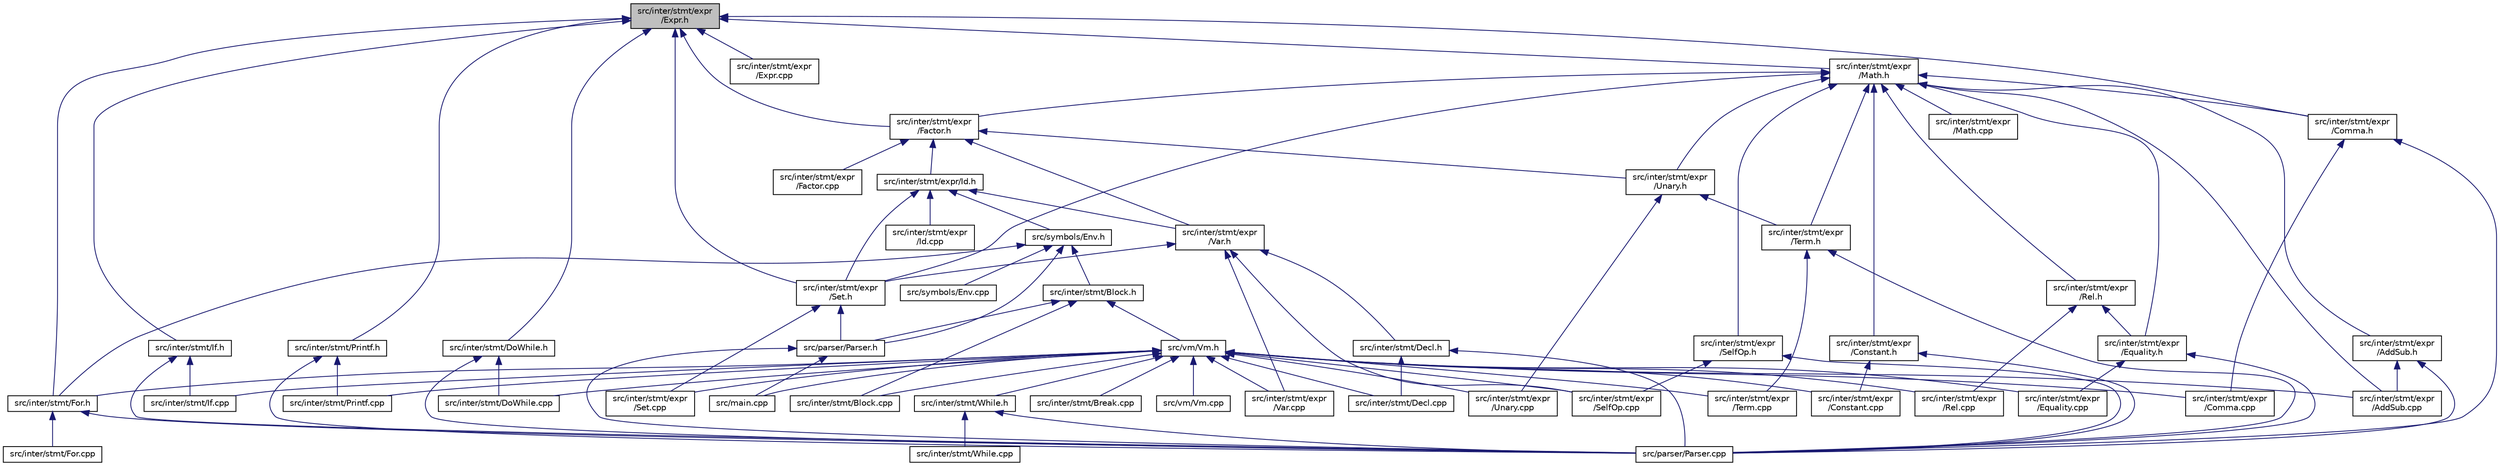 digraph "src/inter/stmt/expr/Expr.h"
{
  edge [fontname="Helvetica",fontsize="10",labelfontname="Helvetica",labelfontsize="10"];
  node [fontname="Helvetica",fontsize="10",shape=record];
  Node5 [label="src/inter/stmt/expr\l/Expr.h",height=0.2,width=0.4,color="black", fillcolor="grey75", style="filled", fontcolor="black"];
  Node5 -> Node6 [dir="back",color="midnightblue",fontsize="10",style="solid"];
  Node6 [label="src/inter/stmt/expr\l/Factor.h",height=0.2,width=0.4,color="black", fillcolor="white", style="filled",URL="$_factor_8h.html"];
  Node6 -> Node7 [dir="back",color="midnightblue",fontsize="10",style="solid"];
  Node7 [label="src/inter/stmt/expr/Id.h",height=0.2,width=0.4,color="black", fillcolor="white", style="filled",URL="$_id_8h.html"];
  Node7 -> Node8 [dir="back",color="midnightblue",fontsize="10",style="solid"];
  Node8 [label="src/symbols/Env.h",height=0.2,width=0.4,color="black", fillcolor="white", style="filled",URL="$_env_8h.html"];
  Node8 -> Node9 [dir="back",color="midnightblue",fontsize="10",style="solid"];
  Node9 [label="src/inter/stmt/Block.h",height=0.2,width=0.4,color="black", fillcolor="white", style="filled",URL="$_block_8h.html"];
  Node9 -> Node10 [dir="back",color="midnightblue",fontsize="10",style="solid"];
  Node10 [label="src/inter/stmt/Block.cpp",height=0.2,width=0.4,color="black", fillcolor="white", style="filled",URL="$_block_8cpp.html"];
  Node9 -> Node11 [dir="back",color="midnightblue",fontsize="10",style="solid"];
  Node11 [label="src/vm/Vm.h",height=0.2,width=0.4,color="black", fillcolor="white", style="filled",URL="$_vm_8h.html"];
  Node11 -> Node10 [dir="back",color="midnightblue",fontsize="10",style="solid"];
  Node11 -> Node12 [dir="back",color="midnightblue",fontsize="10",style="solid"];
  Node12 [label="src/inter/stmt/Break.cpp",height=0.2,width=0.4,color="black", fillcolor="white", style="filled",URL="$_break_8cpp.html"];
  Node11 -> Node13 [dir="back",color="midnightblue",fontsize="10",style="solid"];
  Node13 [label="src/inter/stmt/Decl.cpp",height=0.2,width=0.4,color="black", fillcolor="white", style="filled",URL="$_decl_8cpp.html"];
  Node11 -> Node14 [dir="back",color="midnightblue",fontsize="10",style="solid"];
  Node14 [label="src/inter/stmt/DoWhile.cpp",height=0.2,width=0.4,color="black", fillcolor="white", style="filled",URL="$_do_while_8cpp.html"];
  Node11 -> Node15 [dir="back",color="midnightblue",fontsize="10",style="solid"];
  Node15 [label="src/inter/stmt/expr\l/AddSub.cpp",height=0.2,width=0.4,color="black", fillcolor="white", style="filled",URL="$_add_sub_8cpp.html"];
  Node11 -> Node16 [dir="back",color="midnightblue",fontsize="10",style="solid"];
  Node16 [label="src/inter/stmt/expr\l/Comma.cpp",height=0.2,width=0.4,color="black", fillcolor="white", style="filled",URL="$_comma_8cpp.html"];
  Node11 -> Node17 [dir="back",color="midnightblue",fontsize="10",style="solid"];
  Node17 [label="src/inter/stmt/expr\l/Constant.cpp",height=0.2,width=0.4,color="black", fillcolor="white", style="filled",URL="$_constant_8cpp.html"];
  Node11 -> Node18 [dir="back",color="midnightblue",fontsize="10",style="solid"];
  Node18 [label="src/inter/stmt/expr\l/Equality.cpp",height=0.2,width=0.4,color="black", fillcolor="white", style="filled",URL="$_equality_8cpp.html"];
  Node11 -> Node19 [dir="back",color="midnightblue",fontsize="10",style="solid"];
  Node19 [label="src/inter/stmt/expr\l/Rel.cpp",height=0.2,width=0.4,color="black", fillcolor="white", style="filled",URL="$_rel_8cpp.html"];
  Node11 -> Node20 [dir="back",color="midnightblue",fontsize="10",style="solid"];
  Node20 [label="src/inter/stmt/expr\l/SelfOp.cpp",height=0.2,width=0.4,color="black", fillcolor="white", style="filled",URL="$_self_op_8cpp.html"];
  Node11 -> Node21 [dir="back",color="midnightblue",fontsize="10",style="solid"];
  Node21 [label="src/inter/stmt/expr\l/Set.cpp",height=0.2,width=0.4,color="black", fillcolor="white", style="filled",URL="$_set_8cpp.html"];
  Node11 -> Node22 [dir="back",color="midnightblue",fontsize="10",style="solid"];
  Node22 [label="src/inter/stmt/expr\l/Term.cpp",height=0.2,width=0.4,color="black", fillcolor="white", style="filled",URL="$_term_8cpp.html"];
  Node11 -> Node23 [dir="back",color="midnightblue",fontsize="10",style="solid"];
  Node23 [label="src/inter/stmt/expr\l/Unary.cpp",height=0.2,width=0.4,color="black", fillcolor="white", style="filled",URL="$_unary_8cpp.html"];
  Node11 -> Node24 [dir="back",color="midnightblue",fontsize="10",style="solid"];
  Node24 [label="src/inter/stmt/expr\l/Var.cpp",height=0.2,width=0.4,color="black", fillcolor="white", style="filled",URL="$_var_8cpp.html"];
  Node11 -> Node25 [dir="back",color="midnightblue",fontsize="10",style="solid"];
  Node25 [label="src/inter/stmt/For.h",height=0.2,width=0.4,color="black", fillcolor="white", style="filled",URL="$_for_8h.html"];
  Node25 -> Node26 [dir="back",color="midnightblue",fontsize="10",style="solid"];
  Node26 [label="src/inter/stmt/For.cpp",height=0.2,width=0.4,color="black", fillcolor="white", style="filled",URL="$_for_8cpp.html"];
  Node25 -> Node27 [dir="back",color="midnightblue",fontsize="10",style="solid"];
  Node27 [label="src/parser/Parser.cpp",height=0.2,width=0.4,color="black", fillcolor="white", style="filled",URL="$_parser_8cpp.html"];
  Node11 -> Node28 [dir="back",color="midnightblue",fontsize="10",style="solid"];
  Node28 [label="src/inter/stmt/If.cpp",height=0.2,width=0.4,color="black", fillcolor="white", style="filled",URL="$_if_8cpp.html"];
  Node11 -> Node29 [dir="back",color="midnightblue",fontsize="10",style="solid"];
  Node29 [label="src/inter/stmt/Printf.cpp",height=0.2,width=0.4,color="black", fillcolor="white", style="filled",URL="$_printf_8cpp.html"];
  Node11 -> Node30 [dir="back",color="midnightblue",fontsize="10",style="solid"];
  Node30 [label="src/inter/stmt/While.h",height=0.2,width=0.4,color="black", fillcolor="white", style="filled",URL="$_while_8h.html"];
  Node30 -> Node31 [dir="back",color="midnightblue",fontsize="10",style="solid"];
  Node31 [label="src/inter/stmt/While.cpp",height=0.2,width=0.4,color="black", fillcolor="white", style="filled",URL="$_while_8cpp.html"];
  Node30 -> Node27 [dir="back",color="midnightblue",fontsize="10",style="solid"];
  Node11 -> Node32 [dir="back",color="midnightblue",fontsize="10",style="solid"];
  Node32 [label="src/main.cpp",height=0.2,width=0.4,color="black", fillcolor="white", style="filled",URL="$main_8cpp.html"];
  Node11 -> Node33 [dir="back",color="midnightblue",fontsize="10",style="solid"];
  Node33 [label="src/vm/Vm.cpp",height=0.2,width=0.4,color="black", fillcolor="white", style="filled",URL="$_vm_8cpp.html"];
  Node9 -> Node34 [dir="back",color="midnightblue",fontsize="10",style="solid"];
  Node34 [label="src/parser/Parser.h",height=0.2,width=0.4,color="black", fillcolor="white", style="filled",URL="$_parser_8h.html"];
  Node34 -> Node32 [dir="back",color="midnightblue",fontsize="10",style="solid"];
  Node34 -> Node27 [dir="back",color="midnightblue",fontsize="10",style="solid"];
  Node8 -> Node25 [dir="back",color="midnightblue",fontsize="10",style="solid"];
  Node8 -> Node34 [dir="back",color="midnightblue",fontsize="10",style="solid"];
  Node8 -> Node35 [dir="back",color="midnightblue",fontsize="10",style="solid"];
  Node35 [label="src/symbols/Env.cpp",height=0.2,width=0.4,color="black", fillcolor="white", style="filled",URL="$_env_8cpp.html"];
  Node7 -> Node36 [dir="back",color="midnightblue",fontsize="10",style="solid"];
  Node36 [label="src/inter/stmt/expr\l/Var.h",height=0.2,width=0.4,color="black", fillcolor="white", style="filled",URL="$_var_8h.html"];
  Node36 -> Node37 [dir="back",color="midnightblue",fontsize="10",style="solid"];
  Node37 [label="src/inter/stmt/Decl.h",height=0.2,width=0.4,color="black", fillcolor="white", style="filled",URL="$_decl_8h.html"];
  Node37 -> Node13 [dir="back",color="midnightblue",fontsize="10",style="solid"];
  Node37 -> Node27 [dir="back",color="midnightblue",fontsize="10",style="solid"];
  Node36 -> Node20 [dir="back",color="midnightblue",fontsize="10",style="solid"];
  Node36 -> Node38 [dir="back",color="midnightblue",fontsize="10",style="solid"];
  Node38 [label="src/inter/stmt/expr\l/Set.h",height=0.2,width=0.4,color="black", fillcolor="white", style="filled",URL="$_set_8h.html"];
  Node38 -> Node21 [dir="back",color="midnightblue",fontsize="10",style="solid"];
  Node38 -> Node34 [dir="back",color="midnightblue",fontsize="10",style="solid"];
  Node36 -> Node24 [dir="back",color="midnightblue",fontsize="10",style="solid"];
  Node7 -> Node39 [dir="back",color="midnightblue",fontsize="10",style="solid"];
  Node39 [label="src/inter/stmt/expr\l/Id.cpp",height=0.2,width=0.4,color="black", fillcolor="white", style="filled",URL="$_id_8cpp.html"];
  Node7 -> Node38 [dir="back",color="midnightblue",fontsize="10",style="solid"];
  Node6 -> Node36 [dir="back",color="midnightblue",fontsize="10",style="solid"];
  Node6 -> Node40 [dir="back",color="midnightblue",fontsize="10",style="solid"];
  Node40 [label="src/inter/stmt/expr\l/Factor.cpp",height=0.2,width=0.4,color="black", fillcolor="white", style="filled",URL="$_factor_8cpp.html"];
  Node6 -> Node41 [dir="back",color="midnightblue",fontsize="10",style="solid"];
  Node41 [label="src/inter/stmt/expr\l/Unary.h",height=0.2,width=0.4,color="black", fillcolor="white", style="filled",URL="$_unary_8h.html"];
  Node41 -> Node42 [dir="back",color="midnightblue",fontsize="10",style="solid"];
  Node42 [label="src/inter/stmt/expr\l/Term.h",height=0.2,width=0.4,color="black", fillcolor="white", style="filled",URL="$_term_8h.html"];
  Node42 -> Node22 [dir="back",color="midnightblue",fontsize="10",style="solid"];
  Node42 -> Node27 [dir="back",color="midnightblue",fontsize="10",style="solid"];
  Node41 -> Node23 [dir="back",color="midnightblue",fontsize="10",style="solid"];
  Node5 -> Node43 [dir="back",color="midnightblue",fontsize="10",style="solid"];
  Node43 [label="src/inter/stmt/expr\l/Math.h",height=0.2,width=0.4,color="black", fillcolor="white", style="filled",URL="$_math_8h.html"];
  Node43 -> Node6 [dir="back",color="midnightblue",fontsize="10",style="solid"];
  Node43 -> Node44 [dir="back",color="midnightblue",fontsize="10",style="solid"];
  Node44 [label="src/inter/stmt/expr\l/AddSub.h",height=0.2,width=0.4,color="black", fillcolor="white", style="filled",URL="$_add_sub_8h.html"];
  Node44 -> Node15 [dir="back",color="midnightblue",fontsize="10",style="solid"];
  Node44 -> Node27 [dir="back",color="midnightblue",fontsize="10",style="solid"];
  Node43 -> Node15 [dir="back",color="midnightblue",fontsize="10",style="solid"];
  Node43 -> Node45 [dir="back",color="midnightblue",fontsize="10",style="solid"];
  Node45 [label="src/inter/stmt/expr\l/Comma.h",height=0.2,width=0.4,color="black", fillcolor="white", style="filled",URL="$_comma_8h.html"];
  Node45 -> Node16 [dir="back",color="midnightblue",fontsize="10",style="solid"];
  Node45 -> Node27 [dir="back",color="midnightblue",fontsize="10",style="solid"];
  Node43 -> Node46 [dir="back",color="midnightblue",fontsize="10",style="solid"];
  Node46 [label="src/inter/stmt/expr\l/Constant.h",height=0.2,width=0.4,color="black", fillcolor="white", style="filled",URL="$_constant_8h.html"];
  Node46 -> Node17 [dir="back",color="midnightblue",fontsize="10",style="solid"];
  Node46 -> Node27 [dir="back",color="midnightblue",fontsize="10",style="solid"];
  Node43 -> Node47 [dir="back",color="midnightblue",fontsize="10",style="solid"];
  Node47 [label="src/inter/stmt/expr\l/Equality.h",height=0.2,width=0.4,color="black", fillcolor="white", style="filled",URL="$_equality_8h.html"];
  Node47 -> Node18 [dir="back",color="midnightblue",fontsize="10",style="solid"];
  Node47 -> Node27 [dir="back",color="midnightblue",fontsize="10",style="solid"];
  Node43 -> Node48 [dir="back",color="midnightblue",fontsize="10",style="solid"];
  Node48 [label="src/inter/stmt/expr\l/Rel.h",height=0.2,width=0.4,color="black", fillcolor="white", style="filled",URL="$_rel_8h.html"];
  Node48 -> Node47 [dir="back",color="midnightblue",fontsize="10",style="solid"];
  Node48 -> Node19 [dir="back",color="midnightblue",fontsize="10",style="solid"];
  Node43 -> Node49 [dir="back",color="midnightblue",fontsize="10",style="solid"];
  Node49 [label="src/inter/stmt/expr\l/Math.cpp",height=0.2,width=0.4,color="black", fillcolor="white", style="filled",URL="$_math_8cpp.html"];
  Node43 -> Node50 [dir="back",color="midnightblue",fontsize="10",style="solid"];
  Node50 [label="src/inter/stmt/expr\l/SelfOp.h",height=0.2,width=0.4,color="black", fillcolor="white", style="filled",URL="$_self_op_8h.html"];
  Node50 -> Node20 [dir="back",color="midnightblue",fontsize="10",style="solid"];
  Node50 -> Node27 [dir="back",color="midnightblue",fontsize="10",style="solid"];
  Node43 -> Node38 [dir="back",color="midnightblue",fontsize="10",style="solid"];
  Node43 -> Node42 [dir="back",color="midnightblue",fontsize="10",style="solid"];
  Node43 -> Node41 [dir="back",color="midnightblue",fontsize="10",style="solid"];
  Node5 -> Node51 [dir="back",color="midnightblue",fontsize="10",style="solid"];
  Node51 [label="src/inter/stmt/DoWhile.h",height=0.2,width=0.4,color="black", fillcolor="white", style="filled",URL="$_do_while_8h.html"];
  Node51 -> Node14 [dir="back",color="midnightblue",fontsize="10",style="solid"];
  Node51 -> Node27 [dir="back",color="midnightblue",fontsize="10",style="solid"];
  Node5 -> Node45 [dir="back",color="midnightblue",fontsize="10",style="solid"];
  Node5 -> Node52 [dir="back",color="midnightblue",fontsize="10",style="solid"];
  Node52 [label="src/inter/stmt/expr\l/Expr.cpp",height=0.2,width=0.4,color="black", fillcolor="white", style="filled",URL="$_expr_8cpp.html"];
  Node5 -> Node38 [dir="back",color="midnightblue",fontsize="10",style="solid"];
  Node5 -> Node25 [dir="back",color="midnightblue",fontsize="10",style="solid"];
  Node5 -> Node53 [dir="back",color="midnightblue",fontsize="10",style="solid"];
  Node53 [label="src/inter/stmt/If.h",height=0.2,width=0.4,color="black", fillcolor="white", style="filled",URL="$_if_8h.html"];
  Node53 -> Node28 [dir="back",color="midnightblue",fontsize="10",style="solid"];
  Node53 -> Node27 [dir="back",color="midnightblue",fontsize="10",style="solid"];
  Node5 -> Node54 [dir="back",color="midnightblue",fontsize="10",style="solid"];
  Node54 [label="src/inter/stmt/Printf.h",height=0.2,width=0.4,color="black", fillcolor="white", style="filled",URL="$_printf_8h.html"];
  Node54 -> Node29 [dir="back",color="midnightblue",fontsize="10",style="solid"];
  Node54 -> Node27 [dir="back",color="midnightblue",fontsize="10",style="solid"];
}
